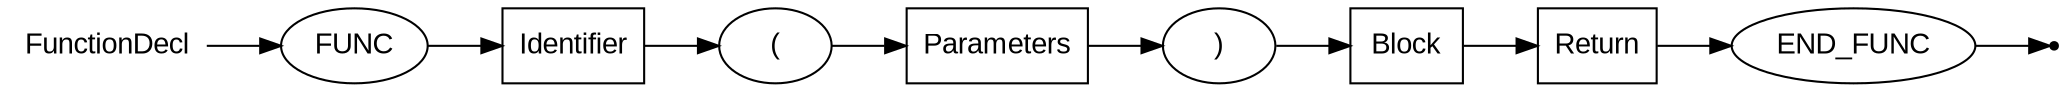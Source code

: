 digraph FUNCTIONDECL {
  rankdir=LR;
  node [fontname="Arial"];
  start [label="FunctionDecl" shape=plaintext];
  end [label="" shape=point];
  A [label="FUNC" shape=oval];
  B [label="Identifier" shape=box];
  C [label="(" shape=oval];
  D [label="Parameters" shape=box];
  E [label=")" shape=oval];
  F [label="Block" shape=box];
  G [label="Return" shape=box];
  H [label="END_FUNC" shape=oval];
  start -> A;
  A -> B;
  B -> C;
  C -> D;
  D -> E;
  E -> F;
  F -> G;
  G -> H;
  H -> end;
}